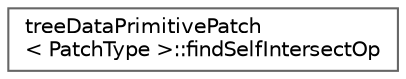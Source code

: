 digraph "Graphical Class Hierarchy"
{
 // LATEX_PDF_SIZE
  bgcolor="transparent";
  edge [fontname=Helvetica,fontsize=10,labelfontname=Helvetica,labelfontsize=10];
  node [fontname=Helvetica,fontsize=10,shape=box,height=0.2,width=0.4];
  rankdir="LR";
  Node0 [id="Node000000",label="treeDataPrimitivePatch\l\< PatchType \>::findSelfIntersectOp",height=0.2,width=0.4,color="grey40", fillcolor="white", style="filled",URL="$classFoam_1_1treeDataPrimitivePatch_1_1findSelfIntersectOp.html",tooltip=" "];
}
